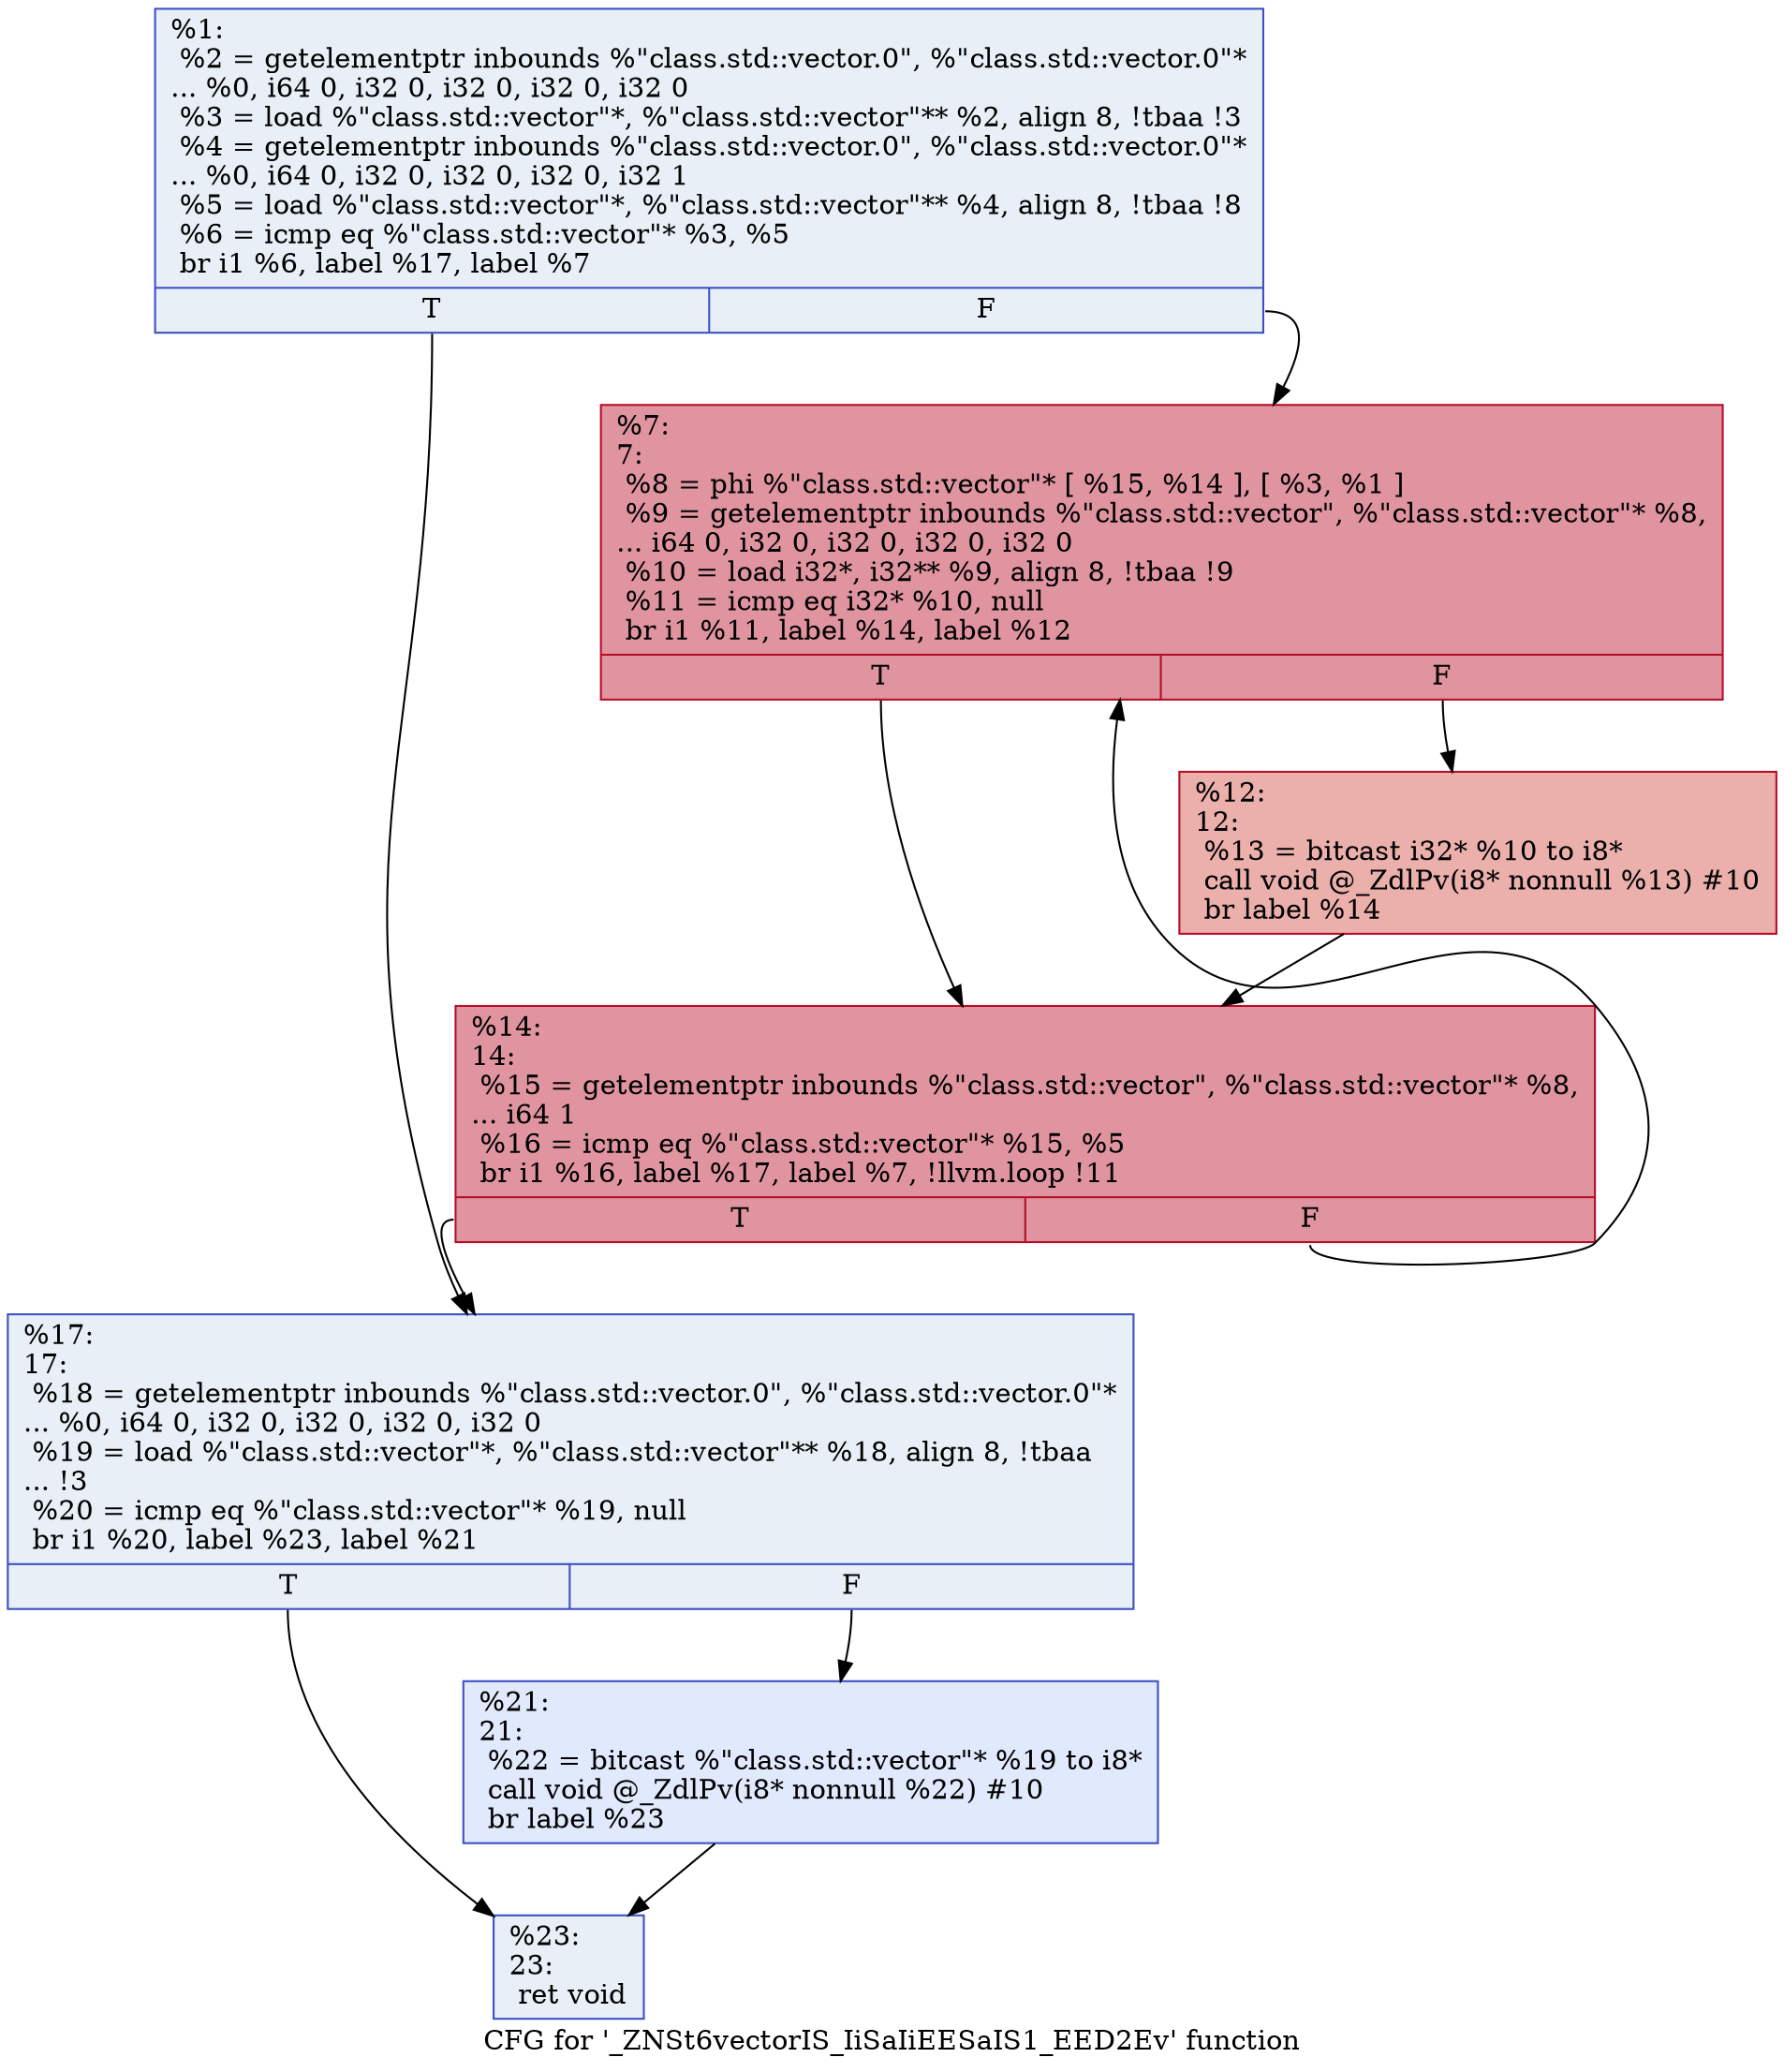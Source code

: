 digraph "CFG for '_ZNSt6vectorIS_IiSaIiEESaIS1_EED2Ev' function" {
	label="CFG for '_ZNSt6vectorIS_IiSaIiEESaIS1_EED2Ev' function";

	Node0x55b22b2b76f0 [shape=record,color="#3d50c3ff", style=filled, fillcolor="#cedaeb70",label="{%1:\l  %2 = getelementptr inbounds %\"class.std::vector.0\", %\"class.std::vector.0\"*\l... %0, i64 0, i32 0, i32 0, i32 0, i32 0\l  %3 = load %\"class.std::vector\"*, %\"class.std::vector\"** %2, align 8, !tbaa !3\l  %4 = getelementptr inbounds %\"class.std::vector.0\", %\"class.std::vector.0\"*\l... %0, i64 0, i32 0, i32 0, i32 0, i32 1\l  %5 = load %\"class.std::vector\"*, %\"class.std::vector\"** %4, align 8, !tbaa !8\l  %6 = icmp eq %\"class.std::vector\"* %3, %5\l  br i1 %6, label %17, label %7\l|{<s0>T|<s1>F}}"];
	Node0x55b22b2b76f0:s0 -> Node0x55b22b2b7ab0;
	Node0x55b22b2b76f0:s1 -> Node0x55b22b2b7b00;
	Node0x55b22b2b7b00 [shape=record,color="#b70d28ff", style=filled, fillcolor="#b70d2870",label="{%7:\l7:                                                \l  %8 = phi %\"class.std::vector\"* [ %15, %14 ], [ %3, %1 ]\l  %9 = getelementptr inbounds %\"class.std::vector\", %\"class.std::vector\"* %8,\l... i64 0, i32 0, i32 0, i32 0, i32 0\l  %10 = load i32*, i32** %9, align 8, !tbaa !9\l  %11 = icmp eq i32* %10, null\l  br i1 %11, label %14, label %12\l|{<s0>T|<s1>F}}"];
	Node0x55b22b2b7b00:s0 -> Node0x55b22b2b7c00;
	Node0x55b22b2b7b00:s1 -> Node0x55b22b2b79f0;
	Node0x55b22b2b79f0 [shape=record,color="#b70d28ff", style=filled, fillcolor="#d24b4070",label="{%12:\l12:                                               \l  %13 = bitcast i32* %10 to i8*\l  call void @_ZdlPv(i8* nonnull %13) #10\l  br label %14\l}"];
	Node0x55b22b2b79f0 -> Node0x55b22b2b7c00;
	Node0x55b22b2b7c00 [shape=record,color="#b70d28ff", style=filled, fillcolor="#b70d2870",label="{%14:\l14:                                               \l  %15 = getelementptr inbounds %\"class.std::vector\", %\"class.std::vector\"* %8,\l... i64 1\l  %16 = icmp eq %\"class.std::vector\"* %15, %5\l  br i1 %16, label %17, label %7, !llvm.loop !11\l|{<s0>T|<s1>F}}"];
	Node0x55b22b2b7c00:s0 -> Node0x55b22b2b7ab0;
	Node0x55b22b2b7c00:s1 -> Node0x55b22b2b7b00;
	Node0x55b22b2b7ab0 [shape=record,color="#3d50c3ff", style=filled, fillcolor="#cedaeb70",label="{%17:\l17:                                               \l  %18 = getelementptr inbounds %\"class.std::vector.0\", %\"class.std::vector.0\"*\l... %0, i64 0, i32 0, i32 0, i32 0, i32 0\l  %19 = load %\"class.std::vector\"*, %\"class.std::vector\"** %18, align 8, !tbaa\l... !3\l  %20 = icmp eq %\"class.std::vector\"* %19, null\l  br i1 %20, label %23, label %21\l|{<s0>T|<s1>F}}"];
	Node0x55b22b2b7ab0:s0 -> Node0x55b22b294e70;
	Node0x55b22b2b7ab0:s1 -> Node0x55b22b2b85f0;
	Node0x55b22b2b85f0 [shape=record,color="#3d50c3ff", style=filled, fillcolor="#b9d0f970",label="{%21:\l21:                                               \l  %22 = bitcast %\"class.std::vector\"* %19 to i8*\l  call void @_ZdlPv(i8* nonnull %22) #10\l  br label %23\l}"];
	Node0x55b22b2b85f0 -> Node0x55b22b294e70;
	Node0x55b22b294e70 [shape=record,color="#3d50c3ff", style=filled, fillcolor="#cedaeb70",label="{%23:\l23:                                               \l  ret void\l}"];
}
